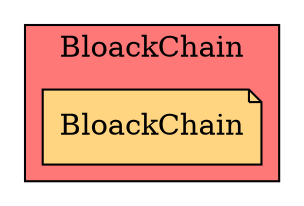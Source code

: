 digraph L {
node[shape=note fillcolor="#A181FF" style =filled]
subgraph cluster_p{
    label= " BloackChain "
 raiz[label = "BloackChain" fillcolor="#FFD581" ]    bgcolor = "#FF7878"
}}